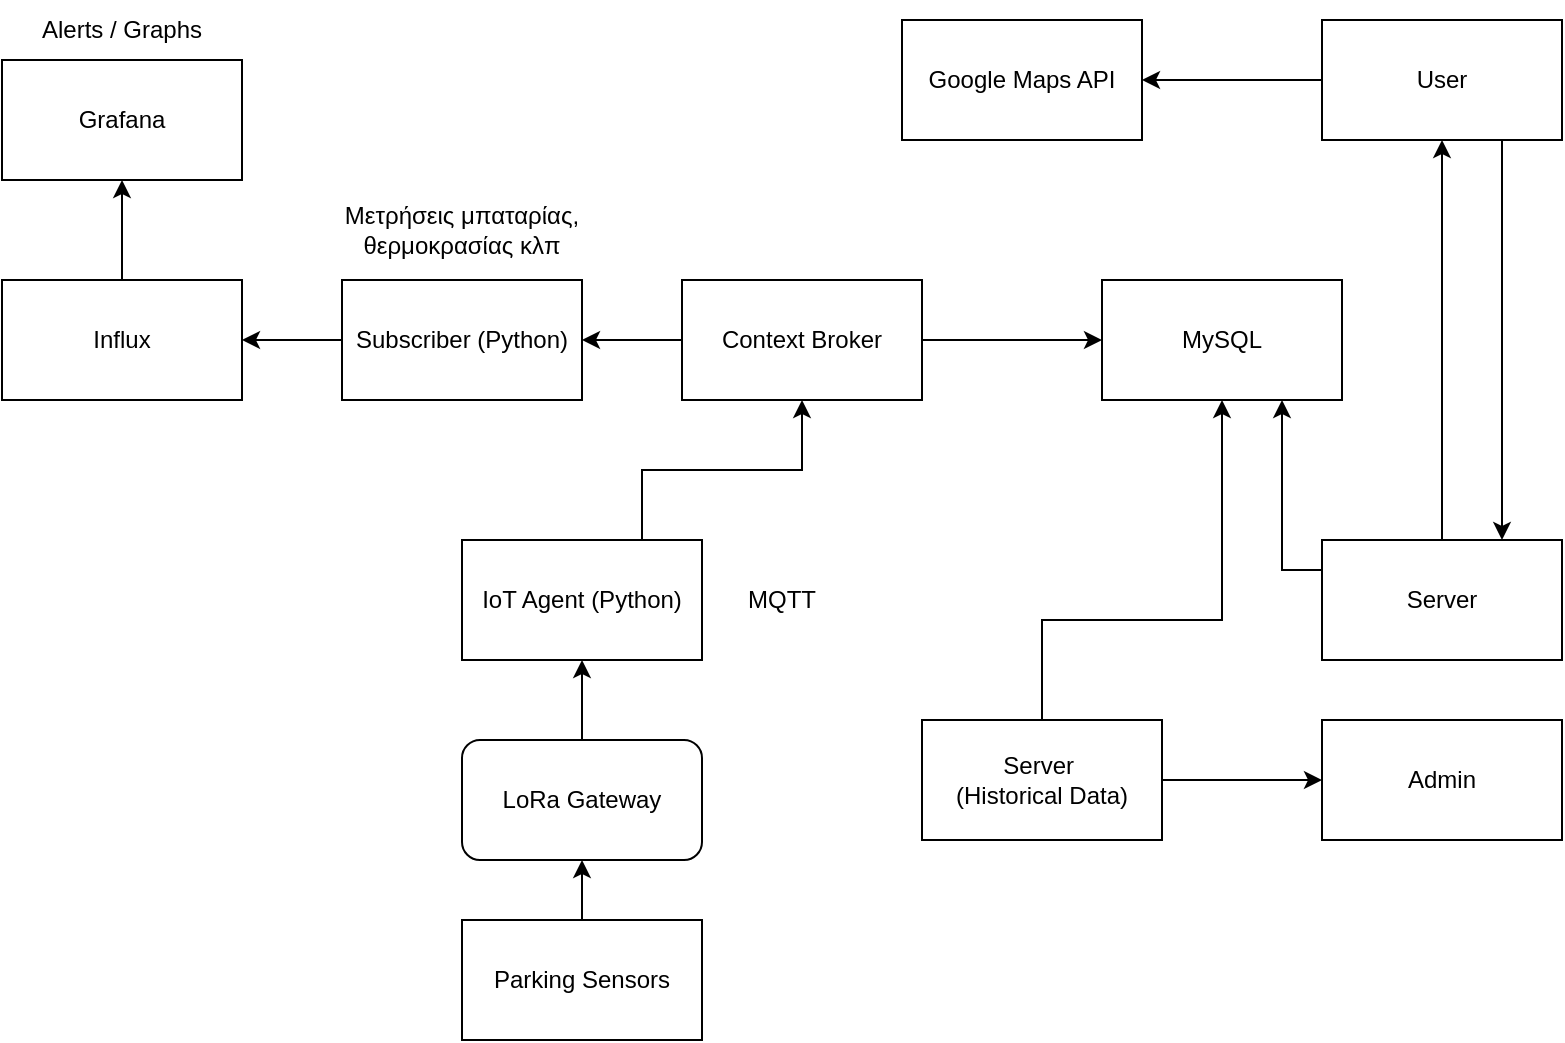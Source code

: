 <mxfile version="24.9.2">
  <diagram name="Σελίδα-1" id="i7qNrUpRXzwxiMrxnKOg">
    <mxGraphModel dx="903" dy="680" grid="1" gridSize="10" guides="1" tooltips="1" connect="1" arrows="1" fold="1" page="1" pageScale="1" pageWidth="827" pageHeight="1169" math="0" shadow="0">
      <root>
        <mxCell id="0" />
        <mxCell id="1" parent="0" />
        <mxCell id="hXlDu3KaOiPs-5L4Bwqm-2" value="" style="edgeStyle=orthogonalEdgeStyle;rounded=0;orthogonalLoop=1;jettySize=auto;html=1;" edge="1" parent="1" source="NFW7nQOXXXlPpSmHHsXy-1" target="hXlDu3KaOiPs-5L4Bwqm-1">
          <mxGeometry relative="1" as="geometry" />
        </mxCell>
        <mxCell id="NFW7nQOXXXlPpSmHHsXy-1" value="Parking Sensors" style="rounded=0;whiteSpace=wrap;html=1;" parent="1" vertex="1">
          <mxGeometry x="250" y="480" width="120" height="60" as="geometry" />
        </mxCell>
        <mxCell id="hXlDu3KaOiPs-5L4Bwqm-9" style="edgeStyle=orthogonalEdgeStyle;rounded=0;orthogonalLoop=1;jettySize=auto;html=1;exitX=0.75;exitY=0;exitDx=0;exitDy=0;entryX=0.5;entryY=1;entryDx=0;entryDy=0;" edge="1" parent="1" source="NFW7nQOXXXlPpSmHHsXy-2" target="NFW7nQOXXXlPpSmHHsXy-5">
          <mxGeometry relative="1" as="geometry" />
        </mxCell>
        <mxCell id="NFW7nQOXXXlPpSmHHsXy-2" value="&lt;div&gt;IoT Agent (Python)&lt;/div&gt;" style="rounded=0;whiteSpace=wrap;html=1;" parent="1" vertex="1">
          <mxGeometry x="250" y="290" width="120" height="60" as="geometry" />
        </mxCell>
        <mxCell id="NFW7nQOXXXlPpSmHHsXy-15" style="edgeStyle=orthogonalEdgeStyle;rounded=0;orthogonalLoop=1;jettySize=auto;html=1;exitX=0.5;exitY=0;exitDx=0;exitDy=0;" parent="1" source="NFW7nQOXXXlPpSmHHsXy-3" target="NFW7nQOXXXlPpSmHHsXy-4" edge="1">
          <mxGeometry relative="1" as="geometry" />
        </mxCell>
        <mxCell id="NFW7nQOXXXlPpSmHHsXy-3" value="Influx" style="rounded=0;whiteSpace=wrap;html=1;" parent="1" vertex="1">
          <mxGeometry x="20" y="160" width="120" height="60" as="geometry" />
        </mxCell>
        <mxCell id="NFW7nQOXXXlPpSmHHsXy-4" value="Grafana" style="rounded=0;whiteSpace=wrap;html=1;" parent="1" vertex="1">
          <mxGeometry x="20" y="50" width="120" height="60" as="geometry" />
        </mxCell>
        <mxCell id="NFW7nQOXXXlPpSmHHsXy-10" style="edgeStyle=orthogonalEdgeStyle;rounded=0;orthogonalLoop=1;jettySize=auto;html=1;exitX=1;exitY=0.5;exitDx=0;exitDy=0;entryX=0;entryY=0.5;entryDx=0;entryDy=0;" parent="1" source="NFW7nQOXXXlPpSmHHsXy-5" target="NFW7nQOXXXlPpSmHHsXy-7" edge="1">
          <mxGeometry relative="1" as="geometry" />
        </mxCell>
        <mxCell id="hXlDu3KaOiPs-5L4Bwqm-20" value="" style="edgeStyle=orthogonalEdgeStyle;rounded=0;orthogonalLoop=1;jettySize=auto;html=1;" edge="1" parent="1" source="NFW7nQOXXXlPpSmHHsXy-5" target="hXlDu3KaOiPs-5L4Bwqm-19">
          <mxGeometry relative="1" as="geometry" />
        </mxCell>
        <mxCell id="NFW7nQOXXXlPpSmHHsXy-5" value="Context Broker" style="rounded=0;whiteSpace=wrap;html=1;" parent="1" vertex="1">
          <mxGeometry x="360" y="160" width="120" height="60" as="geometry" />
        </mxCell>
        <mxCell id="hXlDu3KaOiPs-5L4Bwqm-10" value="" style="edgeStyle=orthogonalEdgeStyle;rounded=0;orthogonalLoop=1;jettySize=auto;html=1;" edge="1" parent="1" source="NFW7nQOXXXlPpSmHHsXy-6" target="NFW7nQOXXXlPpSmHHsXy-7">
          <mxGeometry relative="1" as="geometry">
            <Array as="points">
              <mxPoint x="540" y="330" />
              <mxPoint x="630" y="330" />
            </Array>
          </mxGeometry>
        </mxCell>
        <mxCell id="hXlDu3KaOiPs-5L4Bwqm-28" value="" style="edgeStyle=orthogonalEdgeStyle;rounded=0;orthogonalLoop=1;jettySize=auto;html=1;" edge="1" parent="1" source="NFW7nQOXXXlPpSmHHsXy-6" target="hXlDu3KaOiPs-5L4Bwqm-26">
          <mxGeometry relative="1" as="geometry">
            <Array as="points">
              <mxPoint x="640" y="410" />
              <mxPoint x="640" y="410" />
            </Array>
          </mxGeometry>
        </mxCell>
        <mxCell id="NFW7nQOXXXlPpSmHHsXy-6" value="&lt;div&gt;Server&amp;nbsp;&lt;/div&gt;&lt;div&gt;(Historical Data)&lt;br&gt;&lt;/div&gt;" style="rounded=0;whiteSpace=wrap;html=1;" parent="1" vertex="1">
          <mxGeometry x="480" y="380" width="120" height="60" as="geometry" />
        </mxCell>
        <mxCell id="NFW7nQOXXXlPpSmHHsXy-7" value="MySQL" style="rounded=0;whiteSpace=wrap;html=1;" parent="1" vertex="1">
          <mxGeometry x="570" y="160" width="120" height="60" as="geometry" />
        </mxCell>
        <mxCell id="hXlDu3KaOiPs-5L4Bwqm-15" value="" style="edgeStyle=orthogonalEdgeStyle;rounded=0;orthogonalLoop=1;jettySize=auto;html=1;" edge="1" parent="1" source="NFW7nQOXXXlPpSmHHsXy-8" target="hXlDu3KaOiPs-5L4Bwqm-14">
          <mxGeometry relative="1" as="geometry">
            <Array as="points">
              <mxPoint x="640" y="60" />
              <mxPoint x="640" y="60" />
            </Array>
          </mxGeometry>
        </mxCell>
        <mxCell id="hXlDu3KaOiPs-5L4Bwqm-17" style="edgeStyle=orthogonalEdgeStyle;rounded=0;orthogonalLoop=1;jettySize=auto;html=1;exitX=0.75;exitY=1;exitDx=0;exitDy=0;entryX=0.75;entryY=0;entryDx=0;entryDy=0;" edge="1" parent="1" source="NFW7nQOXXXlPpSmHHsXy-8" target="hXlDu3KaOiPs-5L4Bwqm-11">
          <mxGeometry relative="1" as="geometry" />
        </mxCell>
        <mxCell id="NFW7nQOXXXlPpSmHHsXy-8" value="User" style="rounded=0;whiteSpace=wrap;html=1;" parent="1" vertex="1">
          <mxGeometry x="680" y="30" width="120" height="60" as="geometry" />
        </mxCell>
        <mxCell id="NFW7nQOXXXlPpSmHHsXy-18" value="Μετρήσεις μπαταρίας, θερμοκρασίας κλπ" style="text;html=1;align=center;verticalAlign=middle;whiteSpace=wrap;rounded=0;" parent="1" vertex="1">
          <mxGeometry x="180" y="120" width="140" height="30" as="geometry" />
        </mxCell>
        <mxCell id="hXlDu3KaOiPs-5L4Bwqm-3" value="" style="edgeStyle=orthogonalEdgeStyle;rounded=0;orthogonalLoop=1;jettySize=auto;html=1;" edge="1" parent="1" source="hXlDu3KaOiPs-5L4Bwqm-1" target="NFW7nQOXXXlPpSmHHsXy-2">
          <mxGeometry relative="1" as="geometry" />
        </mxCell>
        <mxCell id="hXlDu3KaOiPs-5L4Bwqm-1" value="LoRa Gateway" style="rounded=1;whiteSpace=wrap;html=1;" vertex="1" parent="1">
          <mxGeometry x="250" y="390" width="120" height="60" as="geometry" />
        </mxCell>
        <mxCell id="hXlDu3KaOiPs-5L4Bwqm-4" value="&lt;div&gt;MQTT&lt;/div&gt;" style="text;html=1;align=center;verticalAlign=middle;whiteSpace=wrap;rounded=0;" vertex="1" parent="1">
          <mxGeometry x="380" y="305" width="60" height="30" as="geometry" />
        </mxCell>
        <mxCell id="hXlDu3KaOiPs-5L4Bwqm-12" value="" style="edgeStyle=orthogonalEdgeStyle;rounded=0;orthogonalLoop=1;jettySize=auto;html=1;exitX=0;exitY=0.25;exitDx=0;exitDy=0;entryX=0.75;entryY=1;entryDx=0;entryDy=0;" edge="1" parent="1" source="hXlDu3KaOiPs-5L4Bwqm-11" target="NFW7nQOXXXlPpSmHHsXy-7">
          <mxGeometry relative="1" as="geometry" />
        </mxCell>
        <mxCell id="hXlDu3KaOiPs-5L4Bwqm-18" style="edgeStyle=orthogonalEdgeStyle;rounded=0;orthogonalLoop=1;jettySize=auto;html=1;exitX=0.5;exitY=0;exitDx=0;exitDy=0;entryX=0.5;entryY=1;entryDx=0;entryDy=0;" edge="1" parent="1" source="hXlDu3KaOiPs-5L4Bwqm-11" target="NFW7nQOXXXlPpSmHHsXy-8">
          <mxGeometry relative="1" as="geometry" />
        </mxCell>
        <mxCell id="hXlDu3KaOiPs-5L4Bwqm-11" value="&lt;div&gt;Server&lt;/div&gt;" style="rounded=0;whiteSpace=wrap;html=1;" vertex="1" parent="1">
          <mxGeometry x="680" y="290" width="120" height="60" as="geometry" />
        </mxCell>
        <mxCell id="hXlDu3KaOiPs-5L4Bwqm-14" value="Google Maps API" style="rounded=0;whiteSpace=wrap;html=1;" vertex="1" parent="1">
          <mxGeometry x="470" y="30" width="120" height="60" as="geometry" />
        </mxCell>
        <mxCell id="hXlDu3KaOiPs-5L4Bwqm-23" style="edgeStyle=orthogonalEdgeStyle;rounded=0;orthogonalLoop=1;jettySize=auto;html=1;exitX=0;exitY=0.5;exitDx=0;exitDy=0;entryX=1;entryY=0.5;entryDx=0;entryDy=0;" edge="1" parent="1" source="hXlDu3KaOiPs-5L4Bwqm-19" target="NFW7nQOXXXlPpSmHHsXy-3">
          <mxGeometry relative="1" as="geometry" />
        </mxCell>
        <mxCell id="hXlDu3KaOiPs-5L4Bwqm-19" value="&lt;div&gt;Subscriber (Python)&lt;/div&gt;" style="rounded=0;whiteSpace=wrap;html=1;" vertex="1" parent="1">
          <mxGeometry x="190" y="160" width="120" height="60" as="geometry" />
        </mxCell>
        <mxCell id="hXlDu3KaOiPs-5L4Bwqm-24" value="Alerts / Graphs" style="text;html=1;align=center;verticalAlign=middle;whiteSpace=wrap;rounded=0;" vertex="1" parent="1">
          <mxGeometry x="35" y="20" width="90" height="30" as="geometry" />
        </mxCell>
        <mxCell id="hXlDu3KaOiPs-5L4Bwqm-26" value="Admin" style="rounded=0;whiteSpace=wrap;html=1;" vertex="1" parent="1">
          <mxGeometry x="680" y="380" width="120" height="60" as="geometry" />
        </mxCell>
      </root>
    </mxGraphModel>
  </diagram>
</mxfile>

